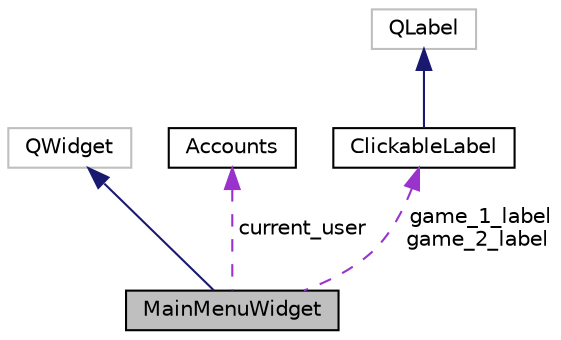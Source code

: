 digraph "MainMenuWidget"
{
  edge [fontname="Helvetica",fontsize="10",labelfontname="Helvetica",labelfontsize="10"];
  node [fontname="Helvetica",fontsize="10",shape=record];
  Node2 [label="MainMenuWidget",height=0.2,width=0.4,color="black", fillcolor="grey75", style="filled", fontcolor="black"];
  Node3 -> Node2 [dir="back",color="midnightblue",fontsize="10",style="solid",fontname="Helvetica"];
  Node3 [label="QWidget",height=0.2,width=0.4,color="grey75", fillcolor="white", style="filled"];
  Node4 -> Node2 [dir="back",color="darkorchid3",fontsize="10",style="dashed",label=" current_user" ,fontname="Helvetica"];
  Node4 [label="Accounts",height=0.2,width=0.4,color="black", fillcolor="white", style="filled",URL="$classAccounts.html",tooltip="The Accounts class for user sign in, sign up, and storing credentials in backend. ..."];
  Node5 -> Node2 [dir="back",color="darkorchid3",fontsize="10",style="dashed",label=" game_1_label\ngame_2_label" ,fontname="Helvetica"];
  Node5 [label="ClickableLabel",height=0.2,width=0.4,color="black", fillcolor="white", style="filled",URL="$classClickableLabel.html",tooltip="The ClickableLabel class. inherits from QLabel but with signal clicked to be emitted on mousePressEve..."];
  Node6 -> Node5 [dir="back",color="midnightblue",fontsize="10",style="solid",fontname="Helvetica"];
  Node6 [label="QLabel",height=0.2,width=0.4,color="grey75", fillcolor="white", style="filled"];
}
